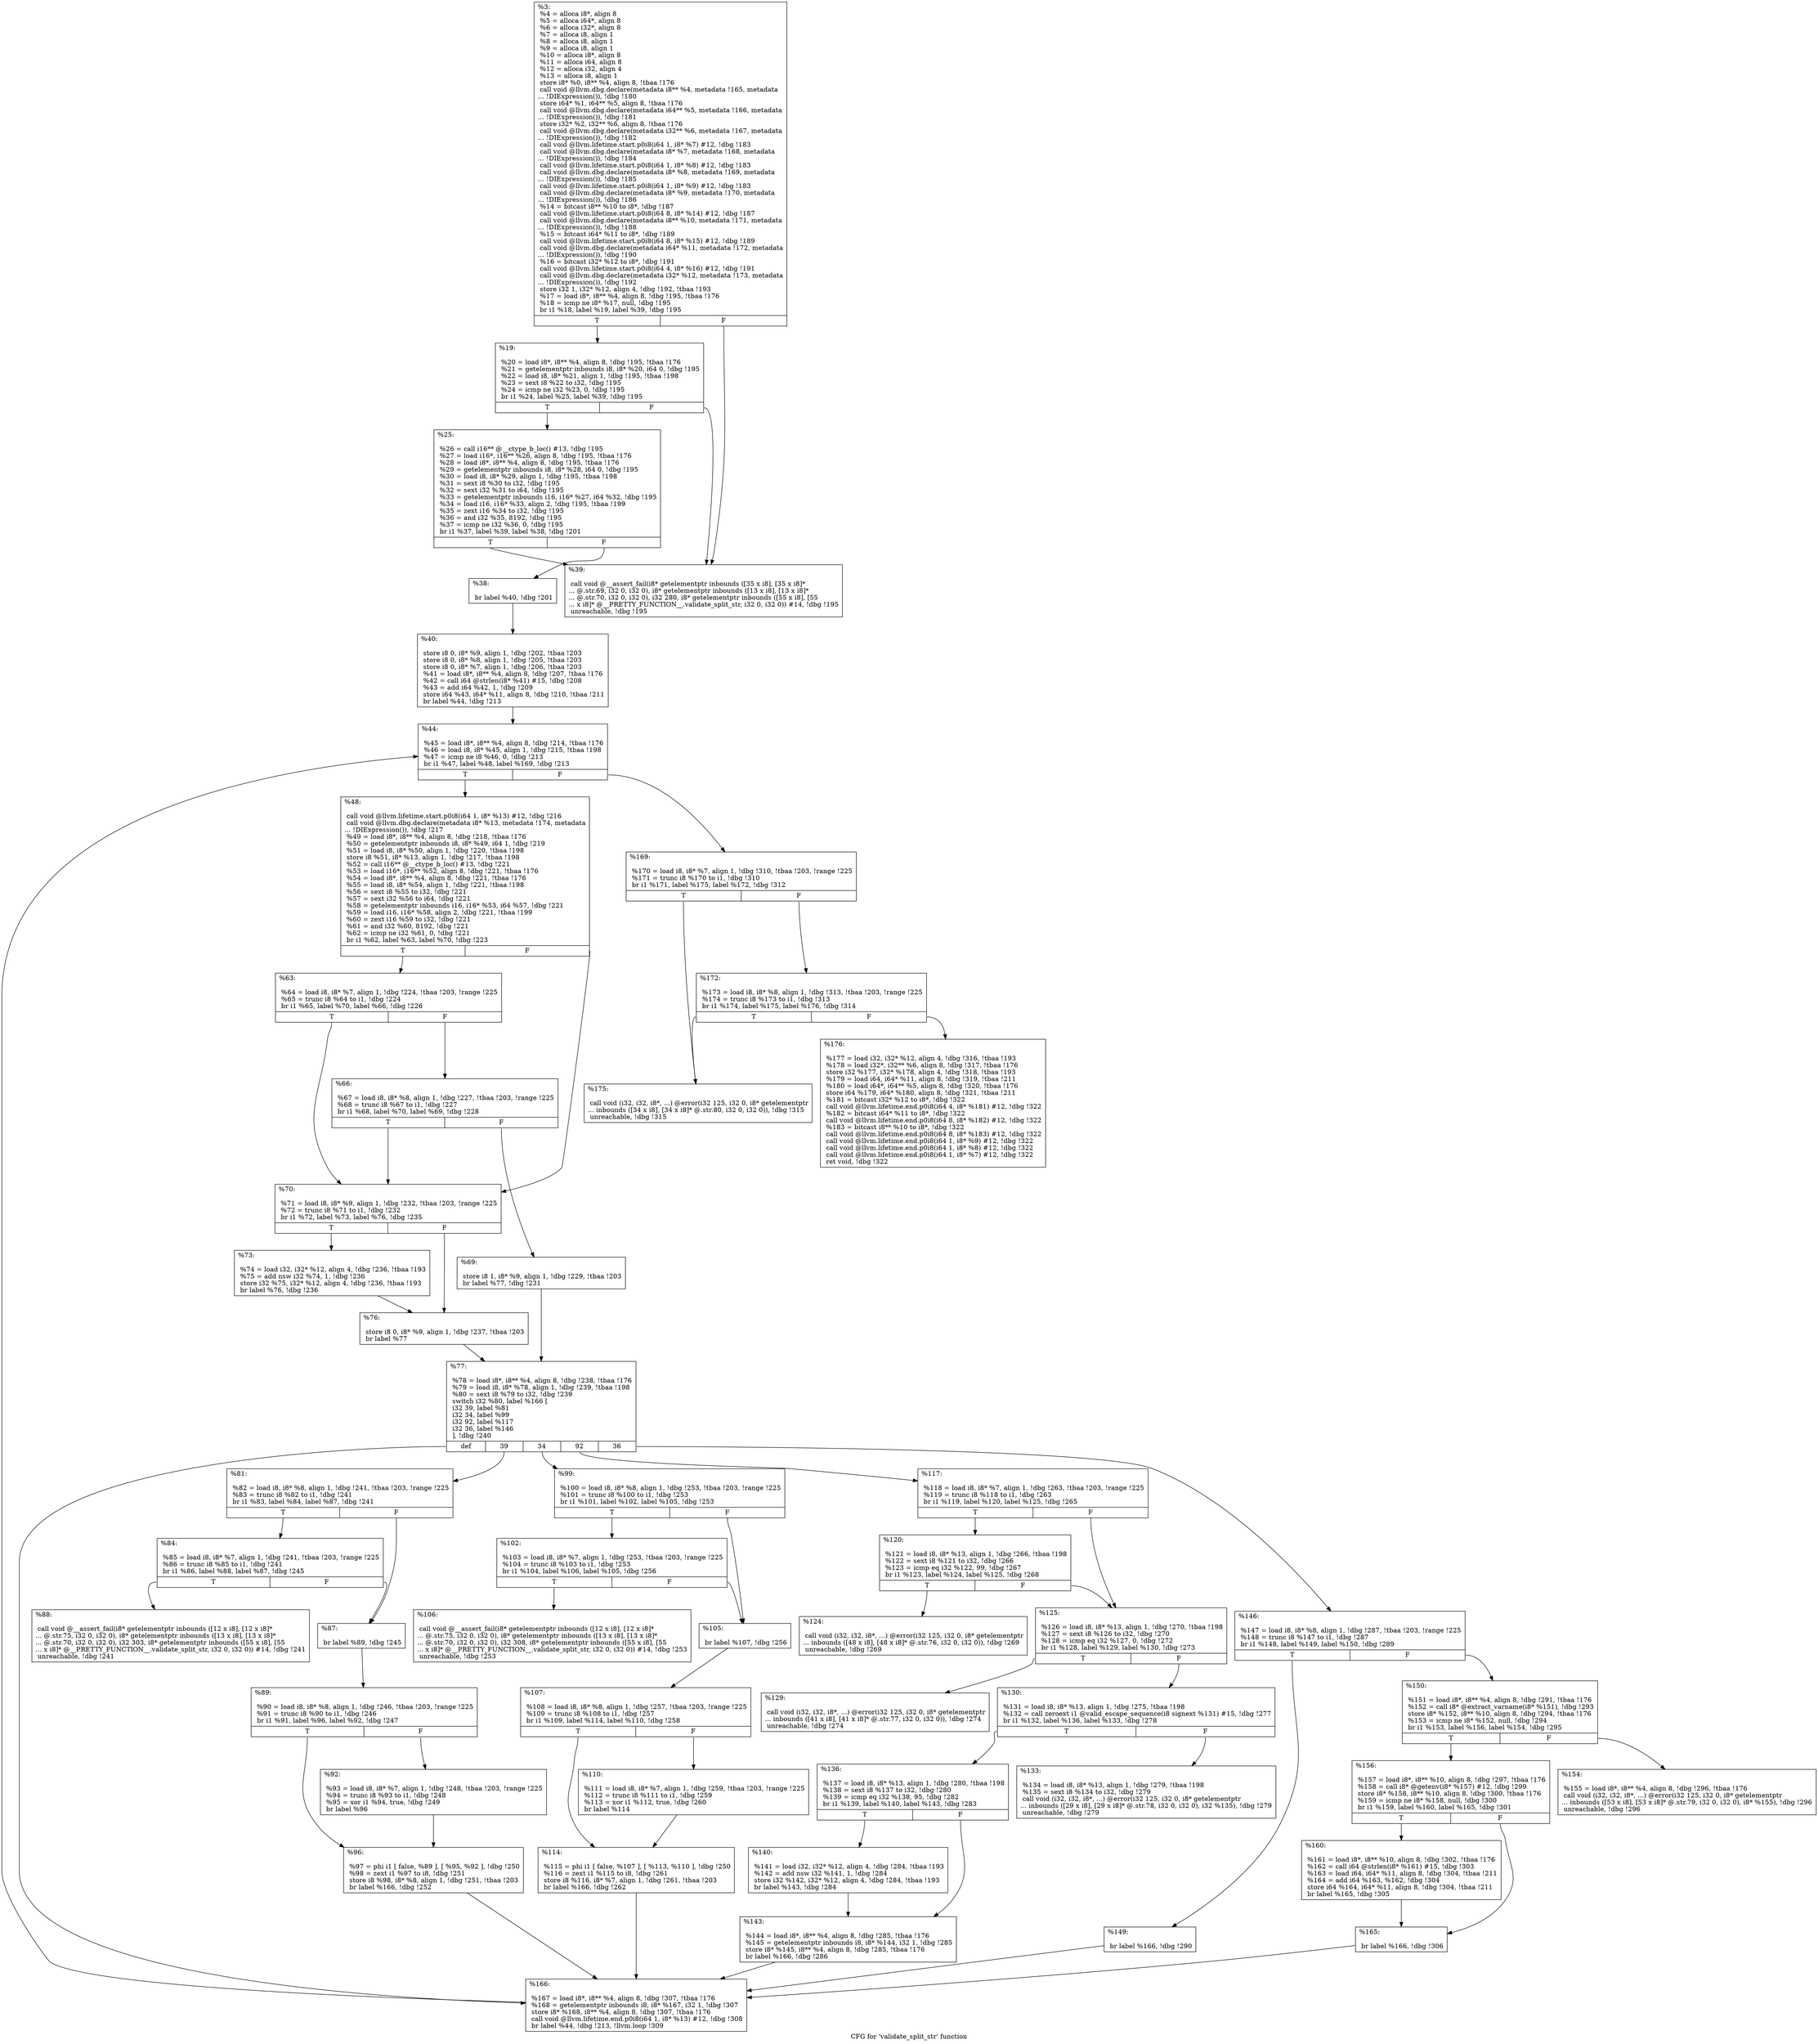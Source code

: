 digraph "CFG for 'validate_split_str' function" {
	label="CFG for 'validate_split_str' function";

	Node0x2181bf0 [shape=record,label="{%3:\l  %4 = alloca i8*, align 8\l  %5 = alloca i64*, align 8\l  %6 = alloca i32*, align 8\l  %7 = alloca i8, align 1\l  %8 = alloca i8, align 1\l  %9 = alloca i8, align 1\l  %10 = alloca i8*, align 8\l  %11 = alloca i64, align 8\l  %12 = alloca i32, align 4\l  %13 = alloca i8, align 1\l  store i8* %0, i8** %4, align 8, !tbaa !176\l  call void @llvm.dbg.declare(metadata i8** %4, metadata !165, metadata\l... !DIExpression()), !dbg !180\l  store i64* %1, i64** %5, align 8, !tbaa !176\l  call void @llvm.dbg.declare(metadata i64** %5, metadata !166, metadata\l... !DIExpression()), !dbg !181\l  store i32* %2, i32** %6, align 8, !tbaa !176\l  call void @llvm.dbg.declare(metadata i32** %6, metadata !167, metadata\l... !DIExpression()), !dbg !182\l  call void @llvm.lifetime.start.p0i8(i64 1, i8* %7) #12, !dbg !183\l  call void @llvm.dbg.declare(metadata i8* %7, metadata !168, metadata\l... !DIExpression()), !dbg !184\l  call void @llvm.lifetime.start.p0i8(i64 1, i8* %8) #12, !dbg !183\l  call void @llvm.dbg.declare(metadata i8* %8, metadata !169, metadata\l... !DIExpression()), !dbg !185\l  call void @llvm.lifetime.start.p0i8(i64 1, i8* %9) #12, !dbg !183\l  call void @llvm.dbg.declare(metadata i8* %9, metadata !170, metadata\l... !DIExpression()), !dbg !186\l  %14 = bitcast i8** %10 to i8*, !dbg !187\l  call void @llvm.lifetime.start.p0i8(i64 8, i8* %14) #12, !dbg !187\l  call void @llvm.dbg.declare(metadata i8** %10, metadata !171, metadata\l... !DIExpression()), !dbg !188\l  %15 = bitcast i64* %11 to i8*, !dbg !189\l  call void @llvm.lifetime.start.p0i8(i64 8, i8* %15) #12, !dbg !189\l  call void @llvm.dbg.declare(metadata i64* %11, metadata !172, metadata\l... !DIExpression()), !dbg !190\l  %16 = bitcast i32* %12 to i8*, !dbg !191\l  call void @llvm.lifetime.start.p0i8(i64 4, i8* %16) #12, !dbg !191\l  call void @llvm.dbg.declare(metadata i32* %12, metadata !173, metadata\l... !DIExpression()), !dbg !192\l  store i32 1, i32* %12, align 4, !dbg !192, !tbaa !193\l  %17 = load i8*, i8** %4, align 8, !dbg !195, !tbaa !176\l  %18 = icmp ne i8* %17, null, !dbg !195\l  br i1 %18, label %19, label %39, !dbg !195\l|{<s0>T|<s1>F}}"];
	Node0x2181bf0:s0 -> Node0x2181cc0;
	Node0x2181bf0:s1 -> Node0x2181db0;
	Node0x2181cc0 [shape=record,label="{%19:\l\l  %20 = load i8*, i8** %4, align 8, !dbg !195, !tbaa !176\l  %21 = getelementptr inbounds i8, i8* %20, i64 0, !dbg !195\l  %22 = load i8, i8* %21, align 1, !dbg !195, !tbaa !198\l  %23 = sext i8 %22 to i32, !dbg !195\l  %24 = icmp ne i32 %23, 0, !dbg !195\l  br i1 %24, label %25, label %39, !dbg !195\l|{<s0>T|<s1>F}}"];
	Node0x2181cc0:s0 -> Node0x2181d10;
	Node0x2181cc0:s1 -> Node0x2181db0;
	Node0x2181d10 [shape=record,label="{%25:\l\l  %26 = call i16** @__ctype_b_loc() #13, !dbg !195\l  %27 = load i16*, i16** %26, align 8, !dbg !195, !tbaa !176\l  %28 = load i8*, i8** %4, align 8, !dbg !195, !tbaa !176\l  %29 = getelementptr inbounds i8, i8* %28, i64 0, !dbg !195\l  %30 = load i8, i8* %29, align 1, !dbg !195, !tbaa !198\l  %31 = sext i8 %30 to i32, !dbg !195\l  %32 = sext i32 %31 to i64, !dbg !195\l  %33 = getelementptr inbounds i16, i16* %27, i64 %32, !dbg !195\l  %34 = load i16, i16* %33, align 2, !dbg !195, !tbaa !199\l  %35 = zext i16 %34 to i32, !dbg !195\l  %36 = and i32 %35, 8192, !dbg !195\l  %37 = icmp ne i32 %36, 0, !dbg !195\l  br i1 %37, label %39, label %38, !dbg !201\l|{<s0>T|<s1>F}}"];
	Node0x2181d10:s0 -> Node0x2181db0;
	Node0x2181d10:s1 -> Node0x2181d60;
	Node0x2181d60 [shape=record,label="{%38:\l\l  br label %40, !dbg !201\l}"];
	Node0x2181d60 -> Node0x2181e00;
	Node0x2181db0 [shape=record,label="{%39:\l\l  call void @__assert_fail(i8* getelementptr inbounds ([35 x i8], [35 x i8]*\l... @.str.69, i32 0, i32 0), i8* getelementptr inbounds ([13 x i8], [13 x i8]*\l... @.str.70, i32 0, i32 0), i32 280, i8* getelementptr inbounds ([55 x i8], [55\l... x i8]* @__PRETTY_FUNCTION__.validate_split_str, i32 0, i32 0)) #14, !dbg !195\l  unreachable, !dbg !195\l}"];
	Node0x2181e00 [shape=record,label="{%40:\l\l  store i8 0, i8* %9, align 1, !dbg !202, !tbaa !203\l  store i8 0, i8* %8, align 1, !dbg !205, !tbaa !203\l  store i8 0, i8* %7, align 1, !dbg !206, !tbaa !203\l  %41 = load i8*, i8** %4, align 8, !dbg !207, !tbaa !176\l  %42 = call i64 @strlen(i8* %41) #15, !dbg !208\l  %43 = add i64 %42, 1, !dbg !209\l  store i64 %43, i64* %11, align 8, !dbg !210, !tbaa !211\l  br label %44, !dbg !213\l}"];
	Node0x2181e00 -> Node0x2181e50;
	Node0x2181e50 [shape=record,label="{%44:\l\l  %45 = load i8*, i8** %4, align 8, !dbg !214, !tbaa !176\l  %46 = load i8, i8* %45, align 1, !dbg !215, !tbaa !198\l  %47 = icmp ne i8 %46, 0, !dbg !213\l  br i1 %47, label %48, label %169, !dbg !213\l|{<s0>T|<s1>F}}"];
	Node0x2181e50:s0 -> Node0x2181ea0;
	Node0x2181e50:s1 -> Node0x2182b20;
	Node0x2181ea0 [shape=record,label="{%48:\l\l  call void @llvm.lifetime.start.p0i8(i64 1, i8* %13) #12, !dbg !216\l  call void @llvm.dbg.declare(metadata i8* %13, metadata !174, metadata\l... !DIExpression()), !dbg !217\l  %49 = load i8*, i8** %4, align 8, !dbg !218, !tbaa !176\l  %50 = getelementptr inbounds i8, i8* %49, i64 1, !dbg !219\l  %51 = load i8, i8* %50, align 1, !dbg !220, !tbaa !198\l  store i8 %51, i8* %13, align 1, !dbg !217, !tbaa !198\l  %52 = call i16** @__ctype_b_loc() #13, !dbg !221\l  %53 = load i16*, i16** %52, align 8, !dbg !221, !tbaa !176\l  %54 = load i8*, i8** %4, align 8, !dbg !221, !tbaa !176\l  %55 = load i8, i8* %54, align 1, !dbg !221, !tbaa !198\l  %56 = sext i8 %55 to i32, !dbg !221\l  %57 = sext i32 %56 to i64, !dbg !221\l  %58 = getelementptr inbounds i16, i16* %53, i64 %57, !dbg !221\l  %59 = load i16, i16* %58, align 2, !dbg !221, !tbaa !199\l  %60 = zext i16 %59 to i32, !dbg !221\l  %61 = and i32 %60, 8192, !dbg !221\l  %62 = icmp ne i32 %61, 0, !dbg !221\l  br i1 %62, label %63, label %70, !dbg !223\l|{<s0>T|<s1>F}}"];
	Node0x2181ea0:s0 -> Node0x2181ef0;
	Node0x2181ea0:s1 -> Node0x2181fe0;
	Node0x2181ef0 [shape=record,label="{%63:\l\l  %64 = load i8, i8* %7, align 1, !dbg !224, !tbaa !203, !range !225\l  %65 = trunc i8 %64 to i1, !dbg !224\l  br i1 %65, label %70, label %66, !dbg !226\l|{<s0>T|<s1>F}}"];
	Node0x2181ef0:s0 -> Node0x2181fe0;
	Node0x2181ef0:s1 -> Node0x2181f40;
	Node0x2181f40 [shape=record,label="{%66:\l\l  %67 = load i8, i8* %8, align 1, !dbg !227, !tbaa !203, !range !225\l  %68 = trunc i8 %67 to i1, !dbg !227\l  br i1 %68, label %70, label %69, !dbg !228\l|{<s0>T|<s1>F}}"];
	Node0x2181f40:s0 -> Node0x2181fe0;
	Node0x2181f40:s1 -> Node0x2181f90;
	Node0x2181f90 [shape=record,label="{%69:\l\l  store i8 1, i8* %9, align 1, !dbg !229, !tbaa !203\l  br label %77, !dbg !231\l}"];
	Node0x2181f90 -> Node0x21820d0;
	Node0x2181fe0 [shape=record,label="{%70:\l\l  %71 = load i8, i8* %9, align 1, !dbg !232, !tbaa !203, !range !225\l  %72 = trunc i8 %71 to i1, !dbg !232\l  br i1 %72, label %73, label %76, !dbg !235\l|{<s0>T|<s1>F}}"];
	Node0x2181fe0:s0 -> Node0x2182030;
	Node0x2181fe0:s1 -> Node0x2182080;
	Node0x2182030 [shape=record,label="{%73:\l\l  %74 = load i32, i32* %12, align 4, !dbg !236, !tbaa !193\l  %75 = add nsw i32 %74, 1, !dbg !236\l  store i32 %75, i32* %12, align 4, !dbg !236, !tbaa !193\l  br label %76, !dbg !236\l}"];
	Node0x2182030 -> Node0x2182080;
	Node0x2182080 [shape=record,label="{%76:\l\l  store i8 0, i8* %9, align 1, !dbg !237, !tbaa !203\l  br label %77\l}"];
	Node0x2182080 -> Node0x21820d0;
	Node0x21820d0 [shape=record,label="{%77:\l\l  %78 = load i8*, i8** %4, align 8, !dbg !238, !tbaa !176\l  %79 = load i8, i8* %78, align 1, !dbg !239, !tbaa !198\l  %80 = sext i8 %79 to i32, !dbg !239\l  switch i32 %80, label %166 [\l    i32 39, label %81\l    i32 34, label %99\l    i32 92, label %117\l    i32 36, label %146\l  ], !dbg !240\l|{<s0>def|<s1>39|<s2>34|<s3>92|<s4>36}}"];
	Node0x21820d0:s0 -> Node0x2182ad0;
	Node0x21820d0:s1 -> Node0x2182120;
	Node0x21820d0:s2 -> Node0x2182350;
	Node0x21820d0:s3 -> Node0x2182580;
	Node0x21820d0:s4 -> Node0x21828a0;
	Node0x2182120 [shape=record,label="{%81:\l\l  %82 = load i8, i8* %8, align 1, !dbg !241, !tbaa !203, !range !225\l  %83 = trunc i8 %82 to i1, !dbg !241\l  br i1 %83, label %84, label %87, !dbg !241\l|{<s0>T|<s1>F}}"];
	Node0x2182120:s0 -> Node0x2182170;
	Node0x2182120:s1 -> Node0x21821c0;
	Node0x2182170 [shape=record,label="{%84:\l\l  %85 = load i8, i8* %7, align 1, !dbg !241, !tbaa !203, !range !225\l  %86 = trunc i8 %85 to i1, !dbg !241\l  br i1 %86, label %88, label %87, !dbg !245\l|{<s0>T|<s1>F}}"];
	Node0x2182170:s0 -> Node0x2182210;
	Node0x2182170:s1 -> Node0x21821c0;
	Node0x21821c0 [shape=record,label="{%87:\l\l  br label %89, !dbg !245\l}"];
	Node0x21821c0 -> Node0x2182260;
	Node0x2182210 [shape=record,label="{%88:\l\l  call void @__assert_fail(i8* getelementptr inbounds ([12 x i8], [12 x i8]*\l... @.str.75, i32 0, i32 0), i8* getelementptr inbounds ([13 x i8], [13 x i8]*\l... @.str.70, i32 0, i32 0), i32 303, i8* getelementptr inbounds ([55 x i8], [55\l... x i8]* @__PRETTY_FUNCTION__.validate_split_str, i32 0, i32 0)) #14, !dbg !241\l  unreachable, !dbg !241\l}"];
	Node0x2182260 [shape=record,label="{%89:\l\l  %90 = load i8, i8* %8, align 1, !dbg !246, !tbaa !203, !range !225\l  %91 = trunc i8 %90 to i1, !dbg !246\l  br i1 %91, label %96, label %92, !dbg !247\l|{<s0>T|<s1>F}}"];
	Node0x2182260:s0 -> Node0x2182300;
	Node0x2182260:s1 -> Node0x21822b0;
	Node0x21822b0 [shape=record,label="{%92:\l\l  %93 = load i8, i8* %7, align 1, !dbg !248, !tbaa !203, !range !225\l  %94 = trunc i8 %93 to i1, !dbg !248\l  %95 = xor i1 %94, true, !dbg !249\l  br label %96\l}"];
	Node0x21822b0 -> Node0x2182300;
	Node0x2182300 [shape=record,label="{%96:\l\l  %97 = phi i1 [ false, %89 ], [ %95, %92 ], !dbg !250\l  %98 = zext i1 %97 to i8, !dbg !251\l  store i8 %98, i8* %8, align 1, !dbg !251, !tbaa !203\l  br label %166, !dbg !252\l}"];
	Node0x2182300 -> Node0x2182ad0;
	Node0x2182350 [shape=record,label="{%99:\l\l  %100 = load i8, i8* %8, align 1, !dbg !253, !tbaa !203, !range !225\l  %101 = trunc i8 %100 to i1, !dbg !253\l  br i1 %101, label %102, label %105, !dbg !253\l|{<s0>T|<s1>F}}"];
	Node0x2182350:s0 -> Node0x21823a0;
	Node0x2182350:s1 -> Node0x21823f0;
	Node0x21823a0 [shape=record,label="{%102:\l\l  %103 = load i8, i8* %7, align 1, !dbg !253, !tbaa !203, !range !225\l  %104 = trunc i8 %103 to i1, !dbg !253\l  br i1 %104, label %106, label %105, !dbg !256\l|{<s0>T|<s1>F}}"];
	Node0x21823a0:s0 -> Node0x2182440;
	Node0x21823a0:s1 -> Node0x21823f0;
	Node0x21823f0 [shape=record,label="{%105:\l\l  br label %107, !dbg !256\l}"];
	Node0x21823f0 -> Node0x2182490;
	Node0x2182440 [shape=record,label="{%106:\l\l  call void @__assert_fail(i8* getelementptr inbounds ([12 x i8], [12 x i8]*\l... @.str.75, i32 0, i32 0), i8* getelementptr inbounds ([13 x i8], [13 x i8]*\l... @.str.70, i32 0, i32 0), i32 308, i8* getelementptr inbounds ([55 x i8], [55\l... x i8]* @__PRETTY_FUNCTION__.validate_split_str, i32 0, i32 0)) #14, !dbg !253\l  unreachable, !dbg !253\l}"];
	Node0x2182490 [shape=record,label="{%107:\l\l  %108 = load i8, i8* %8, align 1, !dbg !257, !tbaa !203, !range !225\l  %109 = trunc i8 %108 to i1, !dbg !257\l  br i1 %109, label %114, label %110, !dbg !258\l|{<s0>T|<s1>F}}"];
	Node0x2182490:s0 -> Node0x2182530;
	Node0x2182490:s1 -> Node0x21824e0;
	Node0x21824e0 [shape=record,label="{%110:\l\l  %111 = load i8, i8* %7, align 1, !dbg !259, !tbaa !203, !range !225\l  %112 = trunc i8 %111 to i1, !dbg !259\l  %113 = xor i1 %112, true, !dbg !260\l  br label %114\l}"];
	Node0x21824e0 -> Node0x2182530;
	Node0x2182530 [shape=record,label="{%114:\l\l  %115 = phi i1 [ false, %107 ], [ %113, %110 ], !dbg !250\l  %116 = zext i1 %115 to i8, !dbg !261\l  store i8 %116, i8* %7, align 1, !dbg !261, !tbaa !203\l  br label %166, !dbg !262\l}"];
	Node0x2182530 -> Node0x2182ad0;
	Node0x2182580 [shape=record,label="{%117:\l\l  %118 = load i8, i8* %7, align 1, !dbg !263, !tbaa !203, !range !225\l  %119 = trunc i8 %118 to i1, !dbg !263\l  br i1 %119, label %120, label %125, !dbg !265\l|{<s0>T|<s1>F}}"];
	Node0x2182580:s0 -> Node0x21825d0;
	Node0x2182580:s1 -> Node0x2182670;
	Node0x21825d0 [shape=record,label="{%120:\l\l  %121 = load i8, i8* %13, align 1, !dbg !266, !tbaa !198\l  %122 = sext i8 %121 to i32, !dbg !266\l  %123 = icmp eq i32 %122, 99, !dbg !267\l  br i1 %123, label %124, label %125, !dbg !268\l|{<s0>T|<s1>F}}"];
	Node0x21825d0:s0 -> Node0x2182620;
	Node0x21825d0:s1 -> Node0x2182670;
	Node0x2182620 [shape=record,label="{%124:\l\l  call void (i32, i32, i8*, ...) @error(i32 125, i32 0, i8* getelementptr\l... inbounds ([48 x i8], [48 x i8]* @.str.76, i32 0, i32 0)), !dbg !269\l  unreachable, !dbg !269\l}"];
	Node0x2182670 [shape=record,label="{%125:\l\l  %126 = load i8, i8* %13, align 1, !dbg !270, !tbaa !198\l  %127 = sext i8 %126 to i32, !dbg !270\l  %128 = icmp eq i32 %127, 0, !dbg !272\l  br i1 %128, label %129, label %130, !dbg !273\l|{<s0>T|<s1>F}}"];
	Node0x2182670:s0 -> Node0x21826c0;
	Node0x2182670:s1 -> Node0x2182710;
	Node0x21826c0 [shape=record,label="{%129:\l\l  call void (i32, i32, i8*, ...) @error(i32 125, i32 0, i8* getelementptr\l... inbounds ([41 x i8], [41 x i8]* @.str.77, i32 0, i32 0)), !dbg !274\l  unreachable, !dbg !274\l}"];
	Node0x2182710 [shape=record,label="{%130:\l\l  %131 = load i8, i8* %13, align 1, !dbg !275, !tbaa !198\l  %132 = call zeroext i1 @valid_escape_sequence(i8 signext %131) #15, !dbg !277\l  br i1 %132, label %136, label %133, !dbg !278\l|{<s0>T|<s1>F}}"];
	Node0x2182710:s0 -> Node0x21827b0;
	Node0x2182710:s1 -> Node0x2182760;
	Node0x2182760 [shape=record,label="{%133:\l\l  %134 = load i8, i8* %13, align 1, !dbg !279, !tbaa !198\l  %135 = sext i8 %134 to i32, !dbg !279\l  call void (i32, i32, i8*, ...) @error(i32 125, i32 0, i8* getelementptr\l... inbounds ([29 x i8], [29 x i8]* @.str.78, i32 0, i32 0), i32 %135), !dbg !279\l  unreachable, !dbg !279\l}"];
	Node0x21827b0 [shape=record,label="{%136:\l\l  %137 = load i8, i8* %13, align 1, !dbg !280, !tbaa !198\l  %138 = sext i8 %137 to i32, !dbg !280\l  %139 = icmp eq i32 %138, 95, !dbg !282\l  br i1 %139, label %140, label %143, !dbg !283\l|{<s0>T|<s1>F}}"];
	Node0x21827b0:s0 -> Node0x2182800;
	Node0x21827b0:s1 -> Node0x2182850;
	Node0x2182800 [shape=record,label="{%140:\l\l  %141 = load i32, i32* %12, align 4, !dbg !284, !tbaa !193\l  %142 = add nsw i32 %141, 1, !dbg !284\l  store i32 %142, i32* %12, align 4, !dbg !284, !tbaa !193\l  br label %143, !dbg !284\l}"];
	Node0x2182800 -> Node0x2182850;
	Node0x2182850 [shape=record,label="{%143:\l\l  %144 = load i8*, i8** %4, align 8, !dbg !285, !tbaa !176\l  %145 = getelementptr inbounds i8, i8* %144, i32 1, !dbg !285\l  store i8* %145, i8** %4, align 8, !dbg !285, !tbaa !176\l  br label %166, !dbg !286\l}"];
	Node0x2182850 -> Node0x2182ad0;
	Node0x21828a0 [shape=record,label="{%146:\l\l  %147 = load i8, i8* %8, align 1, !dbg !287, !tbaa !203, !range !225\l  %148 = trunc i8 %147 to i1, !dbg !287\l  br i1 %148, label %149, label %150, !dbg !289\l|{<s0>T|<s1>F}}"];
	Node0x21828a0:s0 -> Node0x21828f0;
	Node0x21828a0:s1 -> Node0x2182940;
	Node0x21828f0 [shape=record,label="{%149:\l\l  br label %166, !dbg !290\l}"];
	Node0x21828f0 -> Node0x2182ad0;
	Node0x2182940 [shape=record,label="{%150:\l\l  %151 = load i8*, i8** %4, align 8, !dbg !291, !tbaa !176\l  %152 = call i8* @extract_varname(i8* %151), !dbg !293\l  store i8* %152, i8** %10, align 8, !dbg !294, !tbaa !176\l  %153 = icmp ne i8* %152, null, !dbg !294\l  br i1 %153, label %156, label %154, !dbg !295\l|{<s0>T|<s1>F}}"];
	Node0x2182940:s0 -> Node0x21829e0;
	Node0x2182940:s1 -> Node0x2182990;
	Node0x2182990 [shape=record,label="{%154:\l\l  %155 = load i8*, i8** %4, align 8, !dbg !296, !tbaa !176\l  call void (i32, i32, i8*, ...) @error(i32 125, i32 0, i8* getelementptr\l... inbounds ([53 x i8], [53 x i8]* @.str.79, i32 0, i32 0), i8* %155), !dbg !296\l  unreachable, !dbg !296\l}"];
	Node0x21829e0 [shape=record,label="{%156:\l\l  %157 = load i8*, i8** %10, align 8, !dbg !297, !tbaa !176\l  %158 = call i8* @getenv(i8* %157) #12, !dbg !299\l  store i8* %158, i8** %10, align 8, !dbg !300, !tbaa !176\l  %159 = icmp ne i8* %158, null, !dbg !300\l  br i1 %159, label %160, label %165, !dbg !301\l|{<s0>T|<s1>F}}"];
	Node0x21829e0:s0 -> Node0x2182a30;
	Node0x21829e0:s1 -> Node0x2182a80;
	Node0x2182a30 [shape=record,label="{%160:\l\l  %161 = load i8*, i8** %10, align 8, !dbg !302, !tbaa !176\l  %162 = call i64 @strlen(i8* %161) #15, !dbg !303\l  %163 = load i64, i64* %11, align 8, !dbg !304, !tbaa !211\l  %164 = add i64 %163, %162, !dbg !304\l  store i64 %164, i64* %11, align 8, !dbg !304, !tbaa !211\l  br label %165, !dbg !305\l}"];
	Node0x2182a30 -> Node0x2182a80;
	Node0x2182a80 [shape=record,label="{%165:\l\l  br label %166, !dbg !306\l}"];
	Node0x2182a80 -> Node0x2182ad0;
	Node0x2182ad0 [shape=record,label="{%166:\l\l  %167 = load i8*, i8** %4, align 8, !dbg !307, !tbaa !176\l  %168 = getelementptr inbounds i8, i8* %167, i32 1, !dbg !307\l  store i8* %168, i8** %4, align 8, !dbg !307, !tbaa !176\l  call void @llvm.lifetime.end.p0i8(i64 1, i8* %13) #12, !dbg !308\l  br label %44, !dbg !213, !llvm.loop !309\l}"];
	Node0x2182ad0 -> Node0x2181e50;
	Node0x2182b20 [shape=record,label="{%169:\l\l  %170 = load i8, i8* %7, align 1, !dbg !310, !tbaa !203, !range !225\l  %171 = trunc i8 %170 to i1, !dbg !310\l  br i1 %171, label %175, label %172, !dbg !312\l|{<s0>T|<s1>F}}"];
	Node0x2182b20:s0 -> Node0x2182bc0;
	Node0x2182b20:s1 -> Node0x2182b70;
	Node0x2182b70 [shape=record,label="{%172:\l\l  %173 = load i8, i8* %8, align 1, !dbg !313, !tbaa !203, !range !225\l  %174 = trunc i8 %173 to i1, !dbg !313\l  br i1 %174, label %175, label %176, !dbg !314\l|{<s0>T|<s1>F}}"];
	Node0x2182b70:s0 -> Node0x2182bc0;
	Node0x2182b70:s1 -> Node0x2182c10;
	Node0x2182bc0 [shape=record,label="{%175:\l\l  call void (i32, i32, i8*, ...) @error(i32 125, i32 0, i8* getelementptr\l... inbounds ([34 x i8], [34 x i8]* @.str.80, i32 0, i32 0)), !dbg !315\l  unreachable, !dbg !315\l}"];
	Node0x2182c10 [shape=record,label="{%176:\l\l  %177 = load i32, i32* %12, align 4, !dbg !316, !tbaa !193\l  %178 = load i32*, i32** %6, align 8, !dbg !317, !tbaa !176\l  store i32 %177, i32* %178, align 4, !dbg !318, !tbaa !193\l  %179 = load i64, i64* %11, align 8, !dbg !319, !tbaa !211\l  %180 = load i64*, i64** %5, align 8, !dbg !320, !tbaa !176\l  store i64 %179, i64* %180, align 8, !dbg !321, !tbaa !211\l  %181 = bitcast i32* %12 to i8*, !dbg !322\l  call void @llvm.lifetime.end.p0i8(i64 4, i8* %181) #12, !dbg !322\l  %182 = bitcast i64* %11 to i8*, !dbg !322\l  call void @llvm.lifetime.end.p0i8(i64 8, i8* %182) #12, !dbg !322\l  %183 = bitcast i8** %10 to i8*, !dbg !322\l  call void @llvm.lifetime.end.p0i8(i64 8, i8* %183) #12, !dbg !322\l  call void @llvm.lifetime.end.p0i8(i64 1, i8* %9) #12, !dbg !322\l  call void @llvm.lifetime.end.p0i8(i64 1, i8* %8) #12, !dbg !322\l  call void @llvm.lifetime.end.p0i8(i64 1, i8* %7) #12, !dbg !322\l  ret void, !dbg !322\l}"];
}
